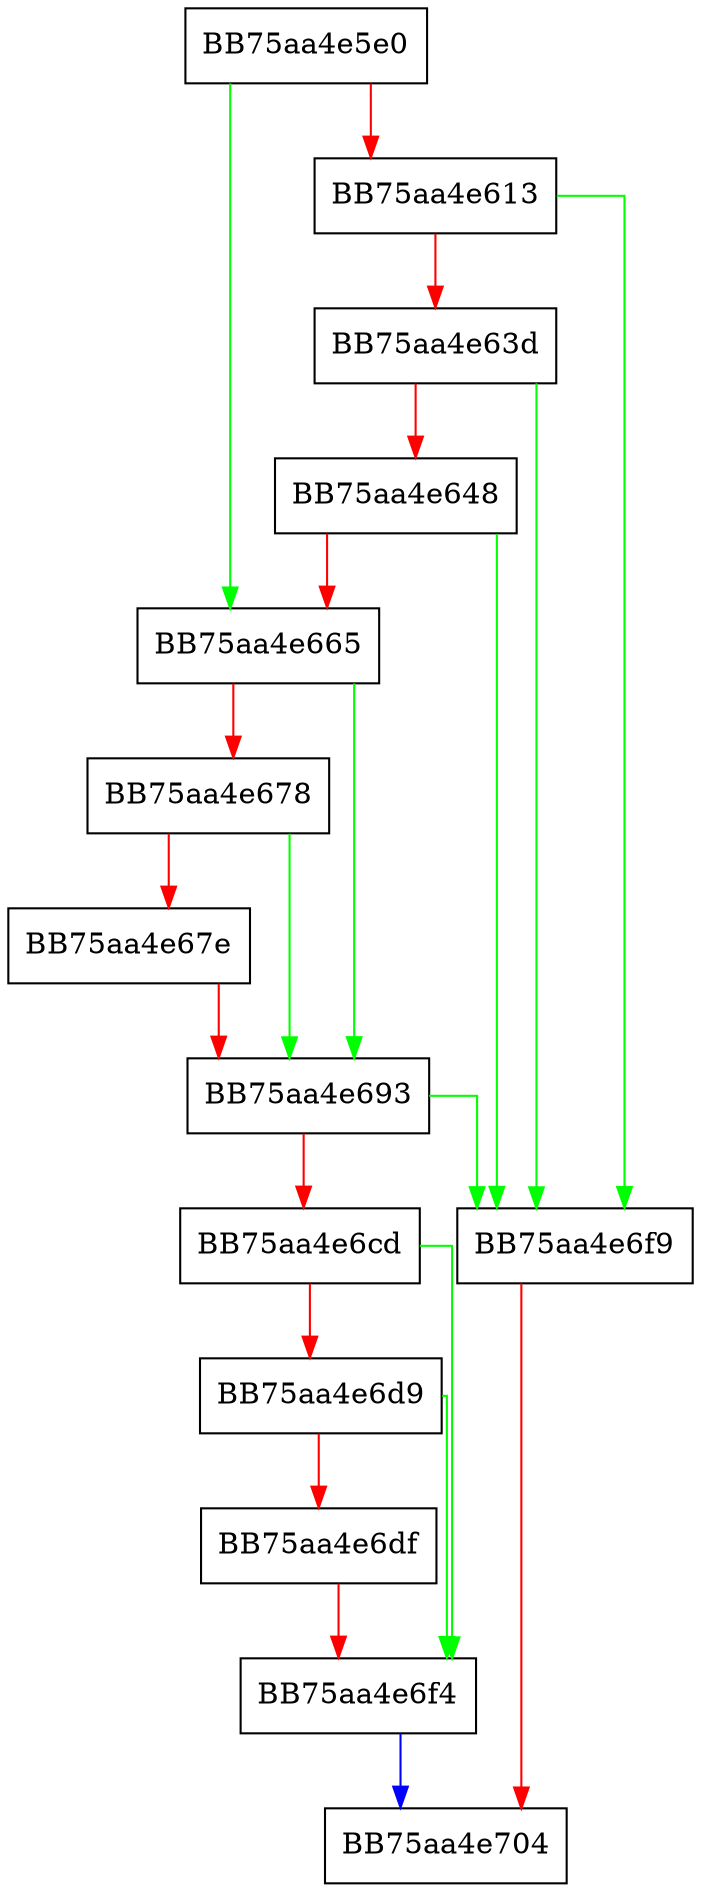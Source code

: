 digraph BuildSections {
  node [shape="box"];
  graph [splines=ortho];
  BB75aa4e5e0 -> BB75aa4e665 [color="green"];
  BB75aa4e5e0 -> BB75aa4e613 [color="red"];
  BB75aa4e613 -> BB75aa4e6f9 [color="green"];
  BB75aa4e613 -> BB75aa4e63d [color="red"];
  BB75aa4e63d -> BB75aa4e6f9 [color="green"];
  BB75aa4e63d -> BB75aa4e648 [color="red"];
  BB75aa4e648 -> BB75aa4e6f9 [color="green"];
  BB75aa4e648 -> BB75aa4e665 [color="red"];
  BB75aa4e665 -> BB75aa4e693 [color="green"];
  BB75aa4e665 -> BB75aa4e678 [color="red"];
  BB75aa4e678 -> BB75aa4e693 [color="green"];
  BB75aa4e678 -> BB75aa4e67e [color="red"];
  BB75aa4e67e -> BB75aa4e693 [color="red"];
  BB75aa4e693 -> BB75aa4e6f9 [color="green"];
  BB75aa4e693 -> BB75aa4e6cd [color="red"];
  BB75aa4e6cd -> BB75aa4e6f4 [color="green"];
  BB75aa4e6cd -> BB75aa4e6d9 [color="red"];
  BB75aa4e6d9 -> BB75aa4e6f4 [color="green"];
  BB75aa4e6d9 -> BB75aa4e6df [color="red"];
  BB75aa4e6df -> BB75aa4e6f4 [color="red"];
  BB75aa4e6f4 -> BB75aa4e704 [color="blue"];
  BB75aa4e6f9 -> BB75aa4e704 [color="red"];
}
